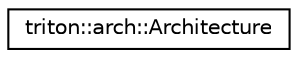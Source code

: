 digraph "Graphical Class Hierarchy"
{
  edge [fontname="Helvetica",fontsize="10",labelfontname="Helvetica",labelfontsize="10"];
  node [fontname="Helvetica",fontsize="10",shape=record];
  rankdir="LR";
  Node0 [label="triton::arch::Architecture",height=0.2,width=0.4,color="black", fillcolor="white", style="filled",URL="$classtriton_1_1arch_1_1Architecture.html",tooltip="The abstract architecture class. "];
}
